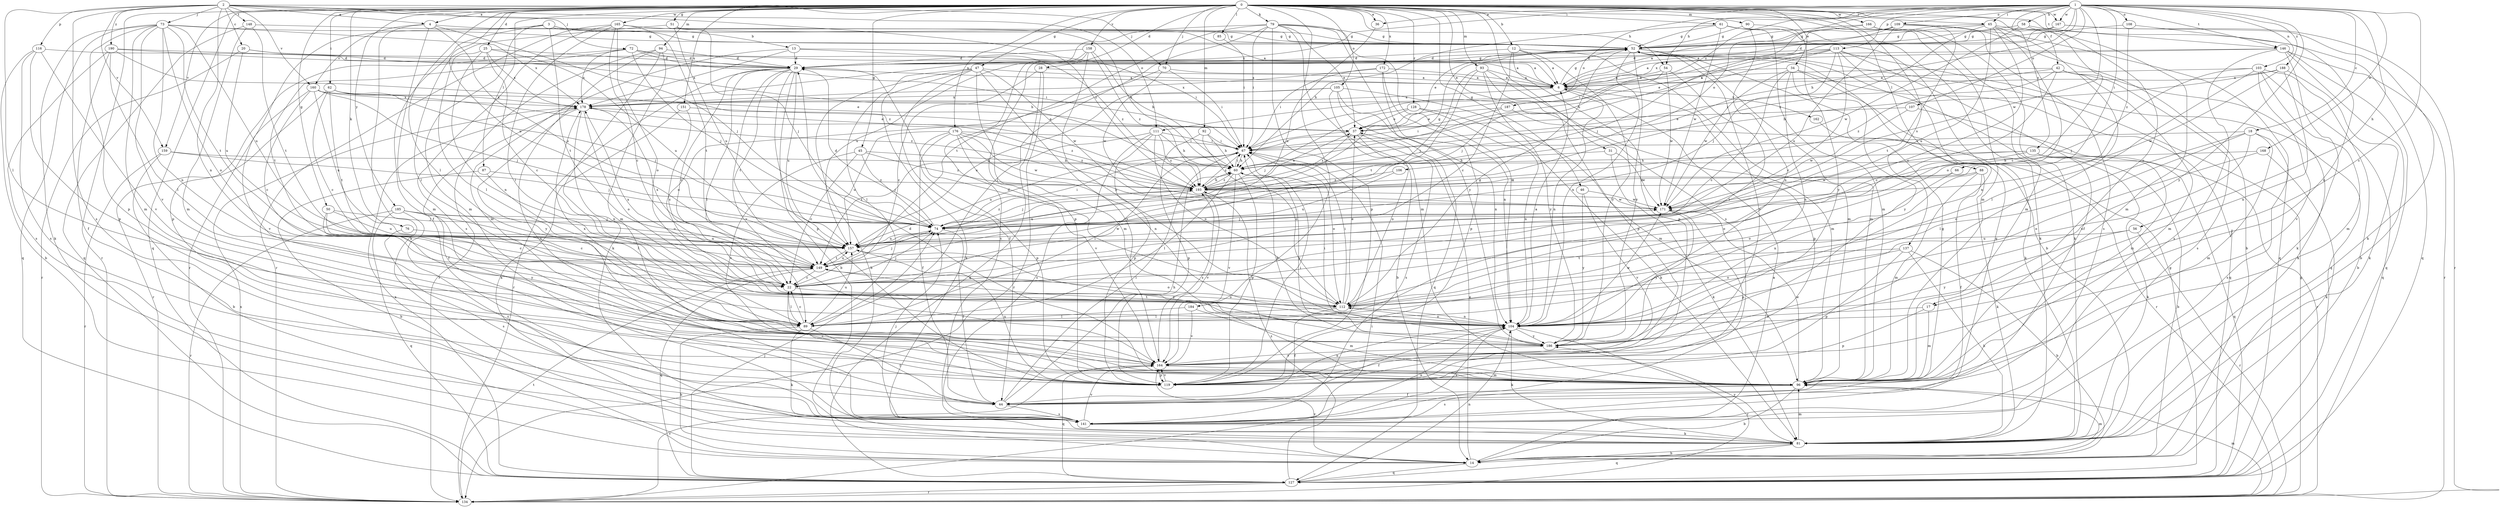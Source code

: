 strict digraph  {
0;
1;
2;
3;
4;
6;
12;
13;
14;
17;
18;
20;
22;
25;
28;
29;
31;
34;
36;
37;
42;
44;
45;
46;
47;
50;
51;
52;
54;
56;
58;
60;
61;
62;
65;
66;
67;
70;
72;
73;
74;
76;
79;
81;
85;
87;
88;
89;
90;
92;
93;
94;
96;
103;
104;
105;
106;
107;
108;
109;
111;
112;
113;
116;
119;
127;
128;
134;
135;
137;
141;
146;
148;
149;
151;
157;
158;
159;
160;
162;
164;
165;
166;
167;
168;
171;
172;
176;
178;
184;
185;
186;
187;
188;
190;
193;
0 -> 4  [label=a];
0 -> 12  [label=b];
0 -> 17  [label=c];
0 -> 25  [label=d];
0 -> 28  [label=d];
0 -> 31  [label=e];
0 -> 34  [label=e];
0 -> 36  [label=e];
0 -> 45  [label=g];
0 -> 46  [label=g];
0 -> 47  [label=g];
0 -> 50  [label=g];
0 -> 51  [label=g];
0 -> 54  [label=h];
0 -> 61  [label=i];
0 -> 62  [label=i];
0 -> 65  [label=i];
0 -> 70  [label=j];
0 -> 76  [label=k];
0 -> 79  [label=k];
0 -> 85  [label=l];
0 -> 87  [label=l];
0 -> 88  [label=l];
0 -> 89  [label=l];
0 -> 90  [label=m];
0 -> 92  [label=m];
0 -> 93  [label=m];
0 -> 94  [label=m];
0 -> 96  [label=m];
0 -> 105  [label=o];
0 -> 127  [label=q];
0 -> 128  [label=r];
0 -> 134  [label=r];
0 -> 135  [label=s];
0 -> 137  [label=s];
0 -> 141  [label=s];
0 -> 146  [label=t];
0 -> 151  [label=u];
0 -> 157  [label=u];
0 -> 158  [label=v];
0 -> 159  [label=v];
0 -> 165  [label=w];
0 -> 166  [label=w];
0 -> 167  [label=w];
0 -> 172  [label=x];
0 -> 176  [label=x];
0 -> 184  [label=y];
0 -> 185  [label=y];
1 -> 17  [label=c];
1 -> 18  [label=c];
1 -> 36  [label=e];
1 -> 42  [label=f];
1 -> 54  [label=h];
1 -> 56  [label=h];
1 -> 58  [label=h];
1 -> 60  [label=h];
1 -> 65  [label=i];
1 -> 66  [label=i];
1 -> 67  [label=i];
1 -> 103  [label=n];
1 -> 106  [label=o];
1 -> 107  [label=o];
1 -> 108  [label=o];
1 -> 109  [label=o];
1 -> 111  [label=o];
1 -> 113  [label=p];
1 -> 146  [label=t];
1 -> 167  [label=w];
1 -> 168  [label=w];
1 -> 171  [label=w];
1 -> 178  [label=x];
1 -> 186  [label=y];
1 -> 187  [label=z];
1 -> 188  [label=z];
2 -> 4  [label=a];
2 -> 20  [label=c];
2 -> 70  [label=j];
2 -> 72  [label=j];
2 -> 73  [label=j];
2 -> 89  [label=l];
2 -> 104  [label=n];
2 -> 111  [label=o];
2 -> 116  [label=p];
2 -> 141  [label=s];
2 -> 148  [label=t];
2 -> 159  [label=v];
2 -> 160  [label=v];
2 -> 190  [label=z];
2 -> 193  [label=z];
3 -> 6  [label=a];
3 -> 13  [label=b];
3 -> 44  [label=f];
3 -> 52  [label=g];
3 -> 96  [label=m];
3 -> 134  [label=r];
3 -> 149  [label=t];
4 -> 52  [label=g];
4 -> 74  [label=j];
4 -> 81  [label=k];
4 -> 96  [label=m];
4 -> 157  [label=u];
4 -> 160  [label=v];
6 -> 52  [label=g];
6 -> 104  [label=n];
6 -> 119  [label=p];
6 -> 162  [label=v];
6 -> 178  [label=x];
12 -> 6  [label=a];
12 -> 22  [label=c];
12 -> 29  [label=d];
12 -> 96  [label=m];
12 -> 119  [label=p];
12 -> 186  [label=y];
13 -> 29  [label=d];
13 -> 67  [label=i];
13 -> 96  [label=m];
13 -> 178  [label=x];
13 -> 193  [label=z];
14 -> 6  [label=a];
14 -> 37  [label=e];
14 -> 96  [label=m];
14 -> 127  [label=q];
14 -> 164  [label=v];
17 -> 96  [label=m];
17 -> 104  [label=n];
17 -> 119  [label=p];
18 -> 67  [label=i];
18 -> 89  [label=l];
18 -> 96  [label=m];
18 -> 104  [label=n];
18 -> 112  [label=o];
18 -> 141  [label=s];
20 -> 6  [label=a];
20 -> 29  [label=d];
20 -> 134  [label=r];
20 -> 157  [label=u];
22 -> 74  [label=j];
22 -> 89  [label=l];
22 -> 112  [label=o];
22 -> 178  [label=x];
25 -> 22  [label=c];
25 -> 29  [label=d];
25 -> 89  [label=l];
25 -> 104  [label=n];
25 -> 157  [label=u];
25 -> 178  [label=x];
28 -> 6  [label=a];
28 -> 22  [label=c];
28 -> 127  [label=q];
28 -> 134  [label=r];
29 -> 6  [label=a];
29 -> 14  [label=b];
29 -> 22  [label=c];
29 -> 52  [label=g];
29 -> 89  [label=l];
29 -> 119  [label=p];
29 -> 134  [label=r];
29 -> 149  [label=t];
29 -> 157  [label=u];
29 -> 164  [label=v];
31 -> 60  [label=h];
31 -> 81  [label=k];
31 -> 171  [label=w];
34 -> 6  [label=a];
34 -> 22  [label=c];
34 -> 81  [label=k];
34 -> 104  [label=n];
34 -> 127  [label=q];
34 -> 171  [label=w];
34 -> 186  [label=y];
36 -> 157  [label=u];
37 -> 67  [label=i];
37 -> 112  [label=o];
37 -> 141  [label=s];
37 -> 193  [label=z];
42 -> 6  [label=a];
42 -> 22  [label=c];
42 -> 67  [label=i];
42 -> 81  [label=k];
42 -> 96  [label=m];
42 -> 141  [label=s];
42 -> 193  [label=z];
44 -> 52  [label=g];
44 -> 60  [label=h];
44 -> 67  [label=i];
44 -> 141  [label=s];
45 -> 22  [label=c];
45 -> 60  [label=h];
45 -> 74  [label=j];
45 -> 164  [label=v];
45 -> 193  [label=z];
46 -> 164  [label=v];
46 -> 171  [label=w];
46 -> 186  [label=y];
47 -> 6  [label=a];
47 -> 14  [label=b];
47 -> 44  [label=f];
47 -> 81  [label=k];
47 -> 89  [label=l];
47 -> 96  [label=m];
47 -> 164  [label=v];
47 -> 171  [label=w];
50 -> 22  [label=c];
50 -> 74  [label=j];
50 -> 157  [label=u];
50 -> 186  [label=y];
51 -> 52  [label=g];
51 -> 74  [label=j];
51 -> 89  [label=l];
51 -> 157  [label=u];
52 -> 29  [label=d];
52 -> 37  [label=e];
52 -> 96  [label=m];
52 -> 104  [label=n];
52 -> 164  [label=v];
52 -> 186  [label=y];
54 -> 6  [label=a];
54 -> 74  [label=j];
54 -> 89  [label=l];
54 -> 171  [label=w];
56 -> 134  [label=r];
56 -> 157  [label=u];
56 -> 186  [label=y];
58 -> 22  [label=c];
58 -> 52  [label=g];
58 -> 127  [label=q];
58 -> 171  [label=w];
60 -> 67  [label=i];
60 -> 89  [label=l];
60 -> 119  [label=p];
60 -> 164  [label=v];
60 -> 186  [label=y];
60 -> 193  [label=z];
61 -> 14  [label=b];
61 -> 52  [label=g];
61 -> 60  [label=h];
61 -> 81  [label=k];
61 -> 96  [label=m];
61 -> 171  [label=w];
62 -> 22  [label=c];
62 -> 74  [label=j];
62 -> 134  [label=r];
62 -> 149  [label=t];
62 -> 178  [label=x];
62 -> 193  [label=z];
65 -> 6  [label=a];
65 -> 22  [label=c];
65 -> 52  [label=g];
65 -> 96  [label=m];
65 -> 112  [label=o];
65 -> 157  [label=u];
65 -> 164  [label=v];
65 -> 193  [label=z];
66 -> 112  [label=o];
66 -> 193  [label=z];
67 -> 60  [label=h];
67 -> 112  [label=o];
67 -> 157  [label=u];
67 -> 193  [label=z];
70 -> 6  [label=a];
70 -> 67  [label=i];
70 -> 112  [label=o];
70 -> 171  [label=w];
72 -> 6  [label=a];
72 -> 29  [label=d];
72 -> 67  [label=i];
72 -> 74  [label=j];
72 -> 119  [label=p];
72 -> 149  [label=t];
72 -> 178  [label=x];
73 -> 52  [label=g];
73 -> 81  [label=k];
73 -> 96  [label=m];
73 -> 104  [label=n];
73 -> 112  [label=o];
73 -> 119  [label=p];
73 -> 127  [label=q];
73 -> 149  [label=t];
73 -> 157  [label=u];
73 -> 164  [label=v];
73 -> 178  [label=x];
74 -> 29  [label=d];
74 -> 44  [label=f];
74 -> 67  [label=i];
74 -> 157  [label=u];
74 -> 193  [label=z];
76 -> 141  [label=s];
76 -> 157  [label=u];
79 -> 37  [label=e];
79 -> 52  [label=g];
79 -> 67  [label=i];
79 -> 89  [label=l];
79 -> 96  [label=m];
79 -> 104  [label=n];
79 -> 119  [label=p];
79 -> 149  [label=t];
79 -> 157  [label=u];
79 -> 186  [label=y];
81 -> 14  [label=b];
81 -> 96  [label=m];
81 -> 127  [label=q];
81 -> 186  [label=y];
85 -> 67  [label=i];
87 -> 14  [label=b];
87 -> 89  [label=l];
87 -> 193  [label=z];
88 -> 44  [label=f];
88 -> 81  [label=k];
88 -> 96  [label=m];
88 -> 104  [label=n];
88 -> 193  [label=z];
89 -> 14  [label=b];
89 -> 22  [label=c];
89 -> 44  [label=f];
89 -> 67  [label=i];
89 -> 81  [label=k];
89 -> 157  [label=u];
90 -> 52  [label=g];
90 -> 104  [label=n];
90 -> 186  [label=y];
92 -> 60  [label=h];
92 -> 67  [label=i];
92 -> 112  [label=o];
92 -> 119  [label=p];
93 -> 6  [label=a];
93 -> 74  [label=j];
93 -> 96  [label=m];
93 -> 119  [label=p];
93 -> 149  [label=t];
93 -> 186  [label=y];
94 -> 29  [label=d];
94 -> 81  [label=k];
94 -> 96  [label=m];
94 -> 134  [label=r];
94 -> 141  [label=s];
96 -> 14  [label=b];
96 -> 29  [label=d];
96 -> 44  [label=f];
96 -> 141  [label=s];
96 -> 171  [label=w];
103 -> 6  [label=a];
103 -> 14  [label=b];
103 -> 74  [label=j];
103 -> 89  [label=l];
103 -> 96  [label=m];
103 -> 127  [label=q];
103 -> 164  [label=v];
104 -> 6  [label=a];
104 -> 44  [label=f];
104 -> 81  [label=k];
104 -> 112  [label=o];
104 -> 134  [label=r];
104 -> 141  [label=s];
104 -> 149  [label=t];
104 -> 171  [label=w];
104 -> 186  [label=y];
105 -> 14  [label=b];
105 -> 96  [label=m];
105 -> 104  [label=n];
105 -> 127  [label=q];
105 -> 157  [label=u];
105 -> 178  [label=x];
106 -> 157  [label=u];
106 -> 193  [label=z];
107 -> 37  [label=e];
107 -> 134  [label=r];
107 -> 171  [label=w];
108 -> 52  [label=g];
108 -> 104  [label=n];
108 -> 193  [label=z];
109 -> 6  [label=a];
109 -> 14  [label=b];
109 -> 52  [label=g];
109 -> 141  [label=s];
109 -> 149  [label=t];
109 -> 157  [label=u];
109 -> 178  [label=x];
111 -> 60  [label=h];
111 -> 67  [label=i];
111 -> 112  [label=o];
111 -> 119  [label=p];
111 -> 141  [label=s];
111 -> 149  [label=t];
111 -> 193  [label=z];
112 -> 29  [label=d];
112 -> 37  [label=e];
112 -> 44  [label=f];
112 -> 52  [label=g];
112 -> 67  [label=i];
112 -> 89  [label=l];
112 -> 104  [label=n];
113 -> 22  [label=c];
113 -> 29  [label=d];
113 -> 37  [label=e];
113 -> 44  [label=f];
113 -> 60  [label=h];
113 -> 67  [label=i];
113 -> 74  [label=j];
113 -> 104  [label=n];
113 -> 127  [label=q];
116 -> 14  [label=b];
116 -> 29  [label=d];
116 -> 119  [label=p];
116 -> 141  [label=s];
116 -> 164  [label=v];
119 -> 22  [label=c];
119 -> 67  [label=i];
119 -> 104  [label=n];
119 -> 157  [label=u];
119 -> 164  [label=v];
127 -> 52  [label=g];
127 -> 74  [label=j];
127 -> 104  [label=n];
127 -> 134  [label=r];
127 -> 178  [label=x];
127 -> 193  [label=z];
128 -> 37  [label=e];
128 -> 74  [label=j];
128 -> 81  [label=k];
128 -> 104  [label=n];
134 -> 52  [label=g];
134 -> 67  [label=i];
134 -> 96  [label=m];
134 -> 149  [label=t];
134 -> 164  [label=v];
134 -> 178  [label=x];
135 -> 14  [label=b];
135 -> 60  [label=h];
135 -> 81  [label=k];
135 -> 112  [label=o];
135 -> 127  [label=q];
135 -> 171  [label=w];
137 -> 14  [label=b];
137 -> 81  [label=k];
137 -> 112  [label=o];
137 -> 119  [label=p];
137 -> 149  [label=t];
141 -> 52  [label=g];
141 -> 74  [label=j];
141 -> 81  [label=k];
141 -> 104  [label=n];
141 -> 164  [label=v];
146 -> 6  [label=a];
146 -> 14  [label=b];
146 -> 29  [label=d];
146 -> 81  [label=k];
146 -> 127  [label=q];
146 -> 134  [label=r];
146 -> 141  [label=s];
148 -> 52  [label=g];
148 -> 96  [label=m];
148 -> 127  [label=q];
148 -> 149  [label=t];
149 -> 22  [label=c];
149 -> 74  [label=j];
149 -> 112  [label=o];
149 -> 127  [label=q];
149 -> 157  [label=u];
149 -> 178  [label=x];
151 -> 22  [label=c];
151 -> 37  [label=e];
151 -> 81  [label=k];
157 -> 149  [label=t];
157 -> 171  [label=w];
157 -> 186  [label=y];
158 -> 29  [label=d];
158 -> 60  [label=h];
158 -> 104  [label=n];
158 -> 119  [label=p];
158 -> 141  [label=s];
158 -> 193  [label=z];
159 -> 14  [label=b];
159 -> 60  [label=h];
159 -> 74  [label=j];
159 -> 134  [label=r];
160 -> 22  [label=c];
160 -> 37  [label=e];
160 -> 74  [label=j];
160 -> 157  [label=u];
160 -> 164  [label=v];
160 -> 178  [label=x];
162 -> 134  [label=r];
164 -> 96  [label=m];
164 -> 119  [label=p];
164 -> 127  [label=q];
164 -> 193  [label=z];
165 -> 22  [label=c];
165 -> 52  [label=g];
165 -> 60  [label=h];
165 -> 89  [label=l];
165 -> 112  [label=o];
165 -> 134  [label=r];
165 -> 141  [label=s];
165 -> 149  [label=t];
166 -> 52  [label=g];
166 -> 74  [label=j];
166 -> 81  [label=k];
166 -> 96  [label=m];
166 -> 127  [label=q];
167 -> 29  [label=d];
167 -> 52  [label=g];
167 -> 81  [label=k];
167 -> 134  [label=r];
168 -> 60  [label=h];
168 -> 81  [label=k];
168 -> 112  [label=o];
171 -> 74  [label=j];
171 -> 119  [label=p];
171 -> 186  [label=y];
172 -> 6  [label=a];
172 -> 67  [label=i];
172 -> 104  [label=n];
172 -> 119  [label=p];
172 -> 178  [label=x];
176 -> 44  [label=f];
176 -> 67  [label=i];
176 -> 104  [label=n];
176 -> 119  [label=p];
176 -> 157  [label=u];
176 -> 164  [label=v];
176 -> 171  [label=w];
176 -> 193  [label=z];
178 -> 37  [label=e];
178 -> 44  [label=f];
178 -> 104  [label=n];
178 -> 112  [label=o];
178 -> 186  [label=y];
178 -> 193  [label=z];
184 -> 89  [label=l];
184 -> 96  [label=m];
184 -> 164  [label=v];
185 -> 22  [label=c];
185 -> 74  [label=j];
185 -> 127  [label=q];
185 -> 134  [label=r];
185 -> 141  [label=s];
185 -> 157  [label=u];
186 -> 60  [label=h];
186 -> 67  [label=i];
186 -> 164  [label=v];
186 -> 178  [label=x];
187 -> 37  [label=e];
187 -> 67  [label=i];
187 -> 96  [label=m];
188 -> 6  [label=a];
188 -> 60  [label=h];
188 -> 81  [label=k];
188 -> 104  [label=n];
188 -> 171  [label=w];
190 -> 29  [label=d];
190 -> 44  [label=f];
190 -> 60  [label=h];
190 -> 89  [label=l];
190 -> 141  [label=s];
190 -> 193  [label=z];
193 -> 37  [label=e];
193 -> 52  [label=g];
193 -> 60  [label=h];
193 -> 74  [label=j];
193 -> 157  [label=u];
193 -> 164  [label=v];
193 -> 171  [label=w];
}
